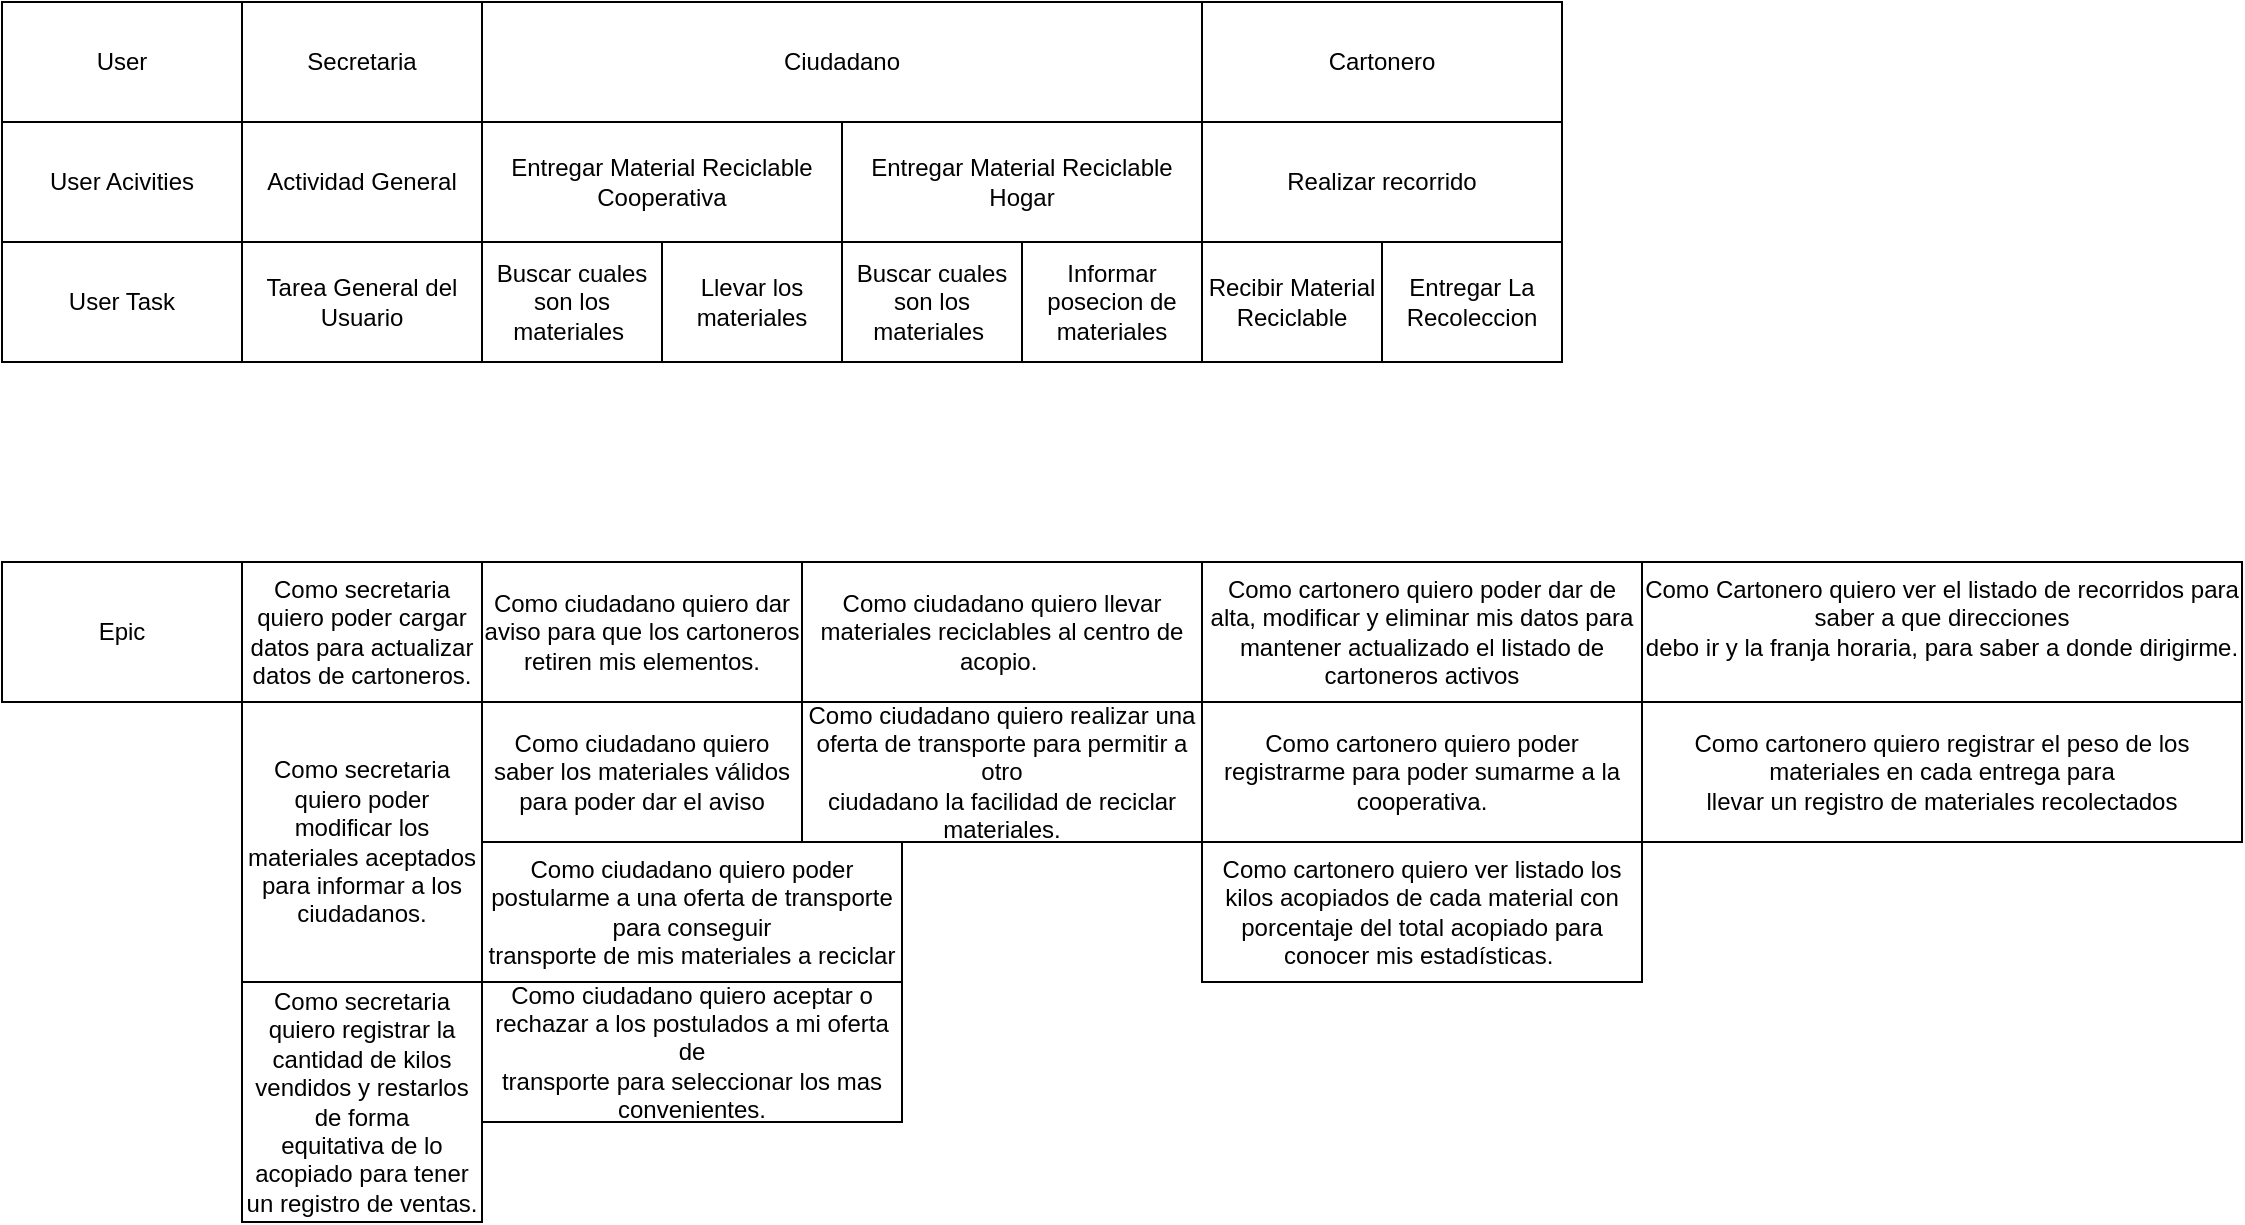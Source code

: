 <mxfile version="14.4.3" type="device"><diagram id="tkkwAazGPJU_JaUUPCtc" name="Page-1"><mxGraphModel dx="1102" dy="642" grid="1" gridSize="10" guides="1" tooltips="1" connect="1" arrows="1" fold="1" page="1" pageScale="1" pageWidth="827" pageHeight="1169" math="0" shadow="0"><root><mxCell id="0"/><mxCell id="1" parent="0"/><mxCell id="qV-ynjQ4CcH2doRyeDR0-1" value="Ciudadano" style="rounded=0;whiteSpace=wrap;html=1;" parent="1" vertex="1"><mxGeometry x="260" y="300" width="360" height="60" as="geometry"/></mxCell><mxCell id="qV-ynjQ4CcH2doRyeDR0-2" value="Cartonero" style="rounded=0;whiteSpace=wrap;html=1;" parent="1" vertex="1"><mxGeometry x="620" y="300" width="180" height="60" as="geometry"/></mxCell><mxCell id="qV-ynjQ4CcH2doRyeDR0-3" value="Secretaria" style="rounded=0;whiteSpace=wrap;html=1;" parent="1" vertex="1"><mxGeometry x="140" y="300" width="120" height="60" as="geometry"/></mxCell><mxCell id="qV-ynjQ4CcH2doRyeDR0-4" value="Actividad General" style="rounded=0;whiteSpace=wrap;html=1;" parent="1" vertex="1"><mxGeometry x="140" y="360" width="120" height="60" as="geometry"/></mxCell><mxCell id="qV-ynjQ4CcH2doRyeDR0-5" value="Tarea General del Usuario" style="rounded=0;whiteSpace=wrap;html=1;" parent="1" vertex="1"><mxGeometry x="140" y="420" width="120" height="60" as="geometry"/></mxCell><mxCell id="qV-ynjQ4CcH2doRyeDR0-6" value="User" style="rounded=0;whiteSpace=wrap;html=1;" parent="1" vertex="1"><mxGeometry x="20" y="300" width="120" height="60" as="geometry"/></mxCell><mxCell id="qV-ynjQ4CcH2doRyeDR0-7" value="User Acivities" style="rounded=0;whiteSpace=wrap;html=1;" parent="1" vertex="1"><mxGeometry x="20" y="360" width="120" height="60" as="geometry"/></mxCell><mxCell id="qV-ynjQ4CcH2doRyeDR0-8" value="User Task" style="rounded=0;whiteSpace=wrap;html=1;" parent="1" vertex="1"><mxGeometry x="20" y="420" width="120" height="60" as="geometry"/></mxCell><mxCell id="qV-ynjQ4CcH2doRyeDR0-9" value="Entregar Material Reciclable Cooperativa" style="rounded=0;whiteSpace=wrap;html=1;" parent="1" vertex="1"><mxGeometry x="260" y="360" width="180" height="60" as="geometry"/></mxCell><mxCell id="qV-ynjQ4CcH2doRyeDR0-10" value="Recibir Material Reciclable" style="rounded=0;whiteSpace=wrap;html=1;" parent="1" vertex="1"><mxGeometry x="620" y="420" width="90" height="60" as="geometry"/></mxCell><mxCell id="qV-ynjQ4CcH2doRyeDR0-11" value="Realizar recorrido" style="rounded=0;whiteSpace=wrap;html=1;" parent="1" vertex="1"><mxGeometry x="620" y="360" width="180" height="60" as="geometry"/></mxCell><mxCell id="qV-ynjQ4CcH2doRyeDR0-12" value="Entregar La Recoleccion" style="rounded=0;whiteSpace=wrap;html=1;" parent="1" vertex="1"><mxGeometry x="710" y="420" width="90" height="60" as="geometry"/></mxCell><mxCell id="qV-ynjQ4CcH2doRyeDR0-13" value="Entregar Material Reciclable Hogar" style="rounded=0;whiteSpace=wrap;html=1;" parent="1" vertex="1"><mxGeometry x="440" y="360" width="180" height="60" as="geometry"/></mxCell><mxCell id="qV-ynjQ4CcH2doRyeDR0-14" value="Buscar cuales son los materiales&amp;nbsp;" style="rounded=0;whiteSpace=wrap;html=1;" parent="1" vertex="1"><mxGeometry x="260" y="420" width="90" height="60" as="geometry"/></mxCell><mxCell id="qV-ynjQ4CcH2doRyeDR0-15" value="Buscar cuales son los materiales&amp;nbsp;" style="rounded=0;whiteSpace=wrap;html=1;" parent="1" vertex="1"><mxGeometry x="440" y="420" width="90" height="60" as="geometry"/></mxCell><mxCell id="qV-ynjQ4CcH2doRyeDR0-16" value="Informar posecion de materiales" style="rounded=0;whiteSpace=wrap;html=1;" parent="1" vertex="1"><mxGeometry x="530" y="420" width="90" height="60" as="geometry"/></mxCell><mxCell id="qV-ynjQ4CcH2doRyeDR0-17" value="Llevar los materiales" style="rounded=0;whiteSpace=wrap;html=1;" parent="1" vertex="1"><mxGeometry x="350" y="420" width="90" height="60" as="geometry"/></mxCell><mxCell id="mbsO9KKyflERTj6Pqhd2-1" value="Epic" style="rounded=0;whiteSpace=wrap;html=1;" vertex="1" parent="1"><mxGeometry x="20" y="580" width="120" height="70" as="geometry"/></mxCell><mxCell id="mbsO9KKyflERTj6Pqhd2-2" value="&#10;&#10; Como cartonero quiero poder dar de alta, modificar y eliminar mis datos para&#10;mantener actualizado el listado de cartoneros activos&#10;&#10;" style="rounded=0;whiteSpace=wrap;html=1;" vertex="1" parent="1"><mxGeometry x="620" y="580" width="220" height="70" as="geometry"/></mxCell><mxCell id="mbsO9KKyflERTj6Pqhd2-3" value="&#10;&#10;Como ciudadano quiero dar aviso para que los cartoneros retiren mis elementos.&#10;&#10;" style="rounded=0;whiteSpace=wrap;html=1;" vertex="1" parent="1"><mxGeometry x="260" y="580" width="160" height="70" as="geometry"/></mxCell><mxCell id="mbsO9KKyflERTj6Pqhd2-4" value="&#10;&#10;Como Cartonero quiero ver el listado de recorridos para saber a que direcciones&#10;debo ir y la franja horaria, para saber a donde dirigirme.&#10;&#10;&#10;" style="rounded=0;whiteSpace=wrap;html=1;" vertex="1" parent="1"><mxGeometry x="840" y="580" width="300" height="70" as="geometry"/></mxCell><mxCell id="mbsO9KKyflERTj6Pqhd2-5" value="&#10;&#10;Como secretaria quiero poder cargar datos para actualizar datos de cartoneros.&#10;&#10;" style="rounded=0;whiteSpace=wrap;html=1;" vertex="1" parent="1"><mxGeometry x="140" y="580" width="120" height="70" as="geometry"/></mxCell><mxCell id="mbsO9KKyflERTj6Pqhd2-6" value="&#10;&#10;Como cartonero quiero poder registrarme para poder sumarme a la cooperativa.&#10;&#10;" style="rounded=0;whiteSpace=wrap;html=1;" vertex="1" parent="1"><mxGeometry x="620" y="650" width="220" height="70" as="geometry"/></mxCell><mxCell id="mbsO9KKyflERTj6Pqhd2-7" value="&#10;&#10;Como cartonero quiero registrar el peso de los materiales en cada entrega para&#10;llevar un registro de materiales recolectados&#10;&#10;" style="rounded=0;whiteSpace=wrap;html=1;" vertex="1" parent="1"><mxGeometry x="840" y="650" width="300" height="70" as="geometry"/></mxCell><mxCell id="mbsO9KKyflERTj6Pqhd2-8" value="Como ciudadano quiero llevar materiales reciclables al centro de acopio.&amp;nbsp;" style="rounded=0;whiteSpace=wrap;html=1;verticalAlign=middle;labelPosition=center;verticalLabelPosition=middle;align=center;" vertex="1" parent="1"><mxGeometry x="420" y="580" width="200" height="70" as="geometry"/></mxCell><mxCell id="mbsO9KKyflERTj6Pqhd2-9" value="&#10;&#10;Como ciudadano quiero saber los materiales válidos para poder dar el aviso&#10;&#10;" style="rounded=0;whiteSpace=wrap;html=1;" vertex="1" parent="1"><mxGeometry x="260" y="650" width="160" height="70" as="geometry"/></mxCell><mxCell id="mbsO9KKyflERTj6Pqhd2-10" value="&#10;&#10;Como secretaria quiero poder modificar los materiales aceptados para informar a los&#10;ciudadanos.&#10;&#10;" style="rounded=0;whiteSpace=wrap;html=1;" vertex="1" parent="1"><mxGeometry x="140" y="650" width="120" height="140" as="geometry"/></mxCell><mxCell id="mbsO9KKyflERTj6Pqhd2-11" value="Como ciudadano quiero realizar una oferta de transporte para permitir a otro&lt;br&gt;ciudadano la facilidad de reciclar materiales." style="rounded=0;whiteSpace=wrap;html=1;" vertex="1" parent="1"><mxGeometry x="420" y="650" width="200" height="70" as="geometry"/></mxCell><mxCell id="mbsO9KKyflERTj6Pqhd2-12" value="&#10;&#10;Como ciudadano quiero poder postularme a una oferta de transporte para conseguir&#10;transporte de mis materiales a reciclar&#10;&#10;" style="rounded=0;whiteSpace=wrap;html=1;" vertex="1" parent="1"><mxGeometry x="260" y="720" width="210" height="70" as="geometry"/></mxCell><mxCell id="mbsO9KKyflERTj6Pqhd2-13" value="Como secretaria quiero registrar la cantidad de kilos vendidos y restarlos de forma&lt;br/&gt;equitativa de lo acopiado para tener un registro de ventas." style="rounded=0;whiteSpace=wrap;html=1;" vertex="1" parent="1"><mxGeometry x="140" y="790" width="120" height="120" as="geometry"/></mxCell><mxCell id="mbsO9KKyflERTj6Pqhd2-14" value="Como cartonero quiero ver listado los kilos acopiados de cada material con&lt;br/&gt;porcentaje del total acopiado para conocer mis estadísticas.&amp;nbsp;" style="rounded=0;whiteSpace=wrap;html=1;" vertex="1" parent="1"><mxGeometry x="620" y="720" width="220" height="70" as="geometry"/></mxCell><mxCell id="mbsO9KKyflERTj6Pqhd2-15" value="Como ciudadano quiero aceptar o rechazar a los postulados a mi oferta de&lt;br/&gt;transporte para seleccionar los mas convenientes." style="rounded=0;whiteSpace=wrap;html=1;" vertex="1" parent="1"><mxGeometry x="260" y="790" width="210" height="70" as="geometry"/></mxCell></root></mxGraphModel></diagram></mxfile>